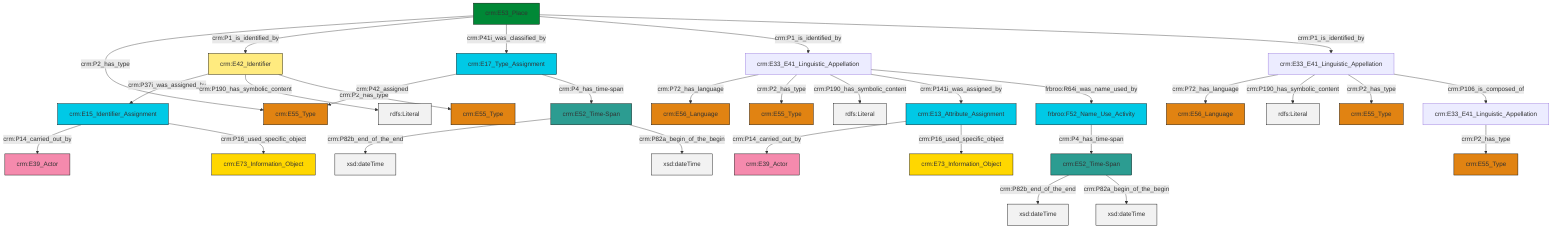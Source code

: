 graph TD
classDef Literal fill:#f2f2f2,stroke:#000000;
classDef CRM_Entity fill:#FFFFFF,stroke:#000000;
classDef Temporal_Entity fill:#00C9E6, stroke:#000000;
classDef Type fill:#E18312, stroke:#000000;
classDef Time-Span fill:#2C9C91, stroke:#000000;
classDef Appellation fill:#FFEB7F, stroke:#000000;
classDef Place fill:#008836, stroke:#000000;
classDef Persistent_Item fill:#B266B2, stroke:#000000;
classDef Conceptual_Object fill:#FFD700, stroke:#000000;
classDef Physical_Thing fill:#D2B48C, stroke:#000000;
classDef Actor fill:#f58aad, stroke:#000000;
classDef PC_Classes fill:#4ce600, stroke:#000000;
classDef Multi fill:#cccccc,stroke:#000000;

0["crm:E33_E41_Linguistic_Appellation"]:::Default -->|crm:P72_has_language| 1["crm:E56_Language"]:::Type
0["crm:E33_E41_Linguistic_Appellation"]:::Default -->|crm:P2_has_type| 2["crm:E55_Type"]:::Type
3["crm:E33_E41_Linguistic_Appellation"]:::Default -->|crm:P2_has_type| 4["crm:E55_Type"]:::Type
7["crm:E15_Identifier_Assignment"]:::Temporal_Entity -->|crm:P14_carried_out_by| 8["crm:E39_Actor"]:::Actor
9["crm:E53_Place"]:::Place -->|crm:P2_has_type| 10["crm:E55_Type"]:::Type
14["crm:E33_E41_Linguistic_Appellation"]:::Default -->|crm:P72_has_language| 15["crm:E56_Language"]:::Type
16["crm:E42_Identifier"]:::Appellation -->|crm:P37i_was_assigned_by| 7["crm:E15_Identifier_Assignment"]:::Temporal_Entity
16["crm:E42_Identifier"]:::Appellation -->|crm:P190_has_symbolic_content| 17[rdfs:Literal]:::Literal
12["crm:E52_Time-Span"]:::Time-Span -->|crm:P82b_end_of_the_end| 18[xsd:dateTime]:::Literal
16["crm:E42_Identifier"]:::Appellation -->|crm:P2_has_type| 20["crm:E55_Type"]:::Type
27["frbroo:F52_Name_Use_Activity"]:::Temporal_Entity -->|crm:P4_has_time-span| 28["crm:E52_Time-Span"]:::Time-Span
9["crm:E53_Place"]:::Place -->|crm:P1_is_identified_by| 16["crm:E42_Identifier"]:::Appellation
32["crm:E13_Attribute_Assignment"]:::Temporal_Entity -->|crm:P14_carried_out_by| 33["crm:E39_Actor"]:::Actor
14["crm:E33_E41_Linguistic_Appellation"]:::Default -->|crm:P190_has_symbolic_content| 34[rdfs:Literal]:::Literal
12["crm:E52_Time-Span"]:::Time-Span -->|crm:P82a_begin_of_the_begin| 35[xsd:dateTime]:::Literal
9["crm:E53_Place"]:::Place -->|crm:P41i_was_classified_by| 38["crm:E17_Type_Assignment"]:::Temporal_Entity
9["crm:E53_Place"]:::Place -->|crm:P1_is_identified_by| 0["crm:E33_E41_Linguistic_Appellation"]:::Default
14["crm:E33_E41_Linguistic_Appellation"]:::Default -->|crm:P2_has_type| 5["crm:E55_Type"]:::Type
28["crm:E52_Time-Span"]:::Time-Span -->|crm:P82b_end_of_the_end| 41[xsd:dateTime]:::Literal
32["crm:E13_Attribute_Assignment"]:::Temporal_Entity -->|crm:P16_used_specific_object| 30["crm:E73_Information_Object"]:::Conceptual_Object
0["crm:E33_E41_Linguistic_Appellation"]:::Default -->|crm:P190_has_symbolic_content| 44[rdfs:Literal]:::Literal
38["crm:E17_Type_Assignment"]:::Temporal_Entity -->|crm:P42_assigned| 10["crm:E55_Type"]:::Type
0["crm:E33_E41_Linguistic_Appellation"]:::Default -->|crm:P141i_was_assigned_by| 32["crm:E13_Attribute_Assignment"]:::Temporal_Entity
28["crm:E52_Time-Span"]:::Time-Span -->|crm:P82a_begin_of_the_begin| 45[xsd:dateTime]:::Literal
7["crm:E15_Identifier_Assignment"]:::Temporal_Entity -->|crm:P16_used_specific_object| 36["crm:E73_Information_Object"]:::Conceptual_Object
9["crm:E53_Place"]:::Place -->|crm:P1_is_identified_by| 14["crm:E33_E41_Linguistic_Appellation"]:::Default
14["crm:E33_E41_Linguistic_Appellation"]:::Default -->|crm:P106_is_composed_of| 3["crm:E33_E41_Linguistic_Appellation"]:::Default
0["crm:E33_E41_Linguistic_Appellation"]:::Default -->|frbroo:R64i_was_name_used_by| 27["frbroo:F52_Name_Use_Activity"]:::Temporal_Entity
38["crm:E17_Type_Assignment"]:::Temporal_Entity -->|crm:P4_has_time-span| 12["crm:E52_Time-Span"]:::Time-Span